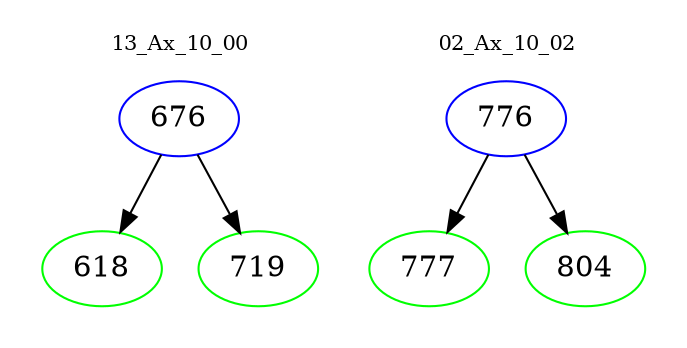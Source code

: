 digraph{
subgraph cluster_0 {
color = white
label = "13_Ax_10_00";
fontsize=10;
T0_676 [label="676", color="blue"]
T0_676 -> T0_618 [color="black"]
T0_618 [label="618", color="green"]
T0_676 -> T0_719 [color="black"]
T0_719 [label="719", color="green"]
}
subgraph cluster_1 {
color = white
label = "02_Ax_10_02";
fontsize=10;
T1_776 [label="776", color="blue"]
T1_776 -> T1_777 [color="black"]
T1_777 [label="777", color="green"]
T1_776 -> T1_804 [color="black"]
T1_804 [label="804", color="green"]
}
}
